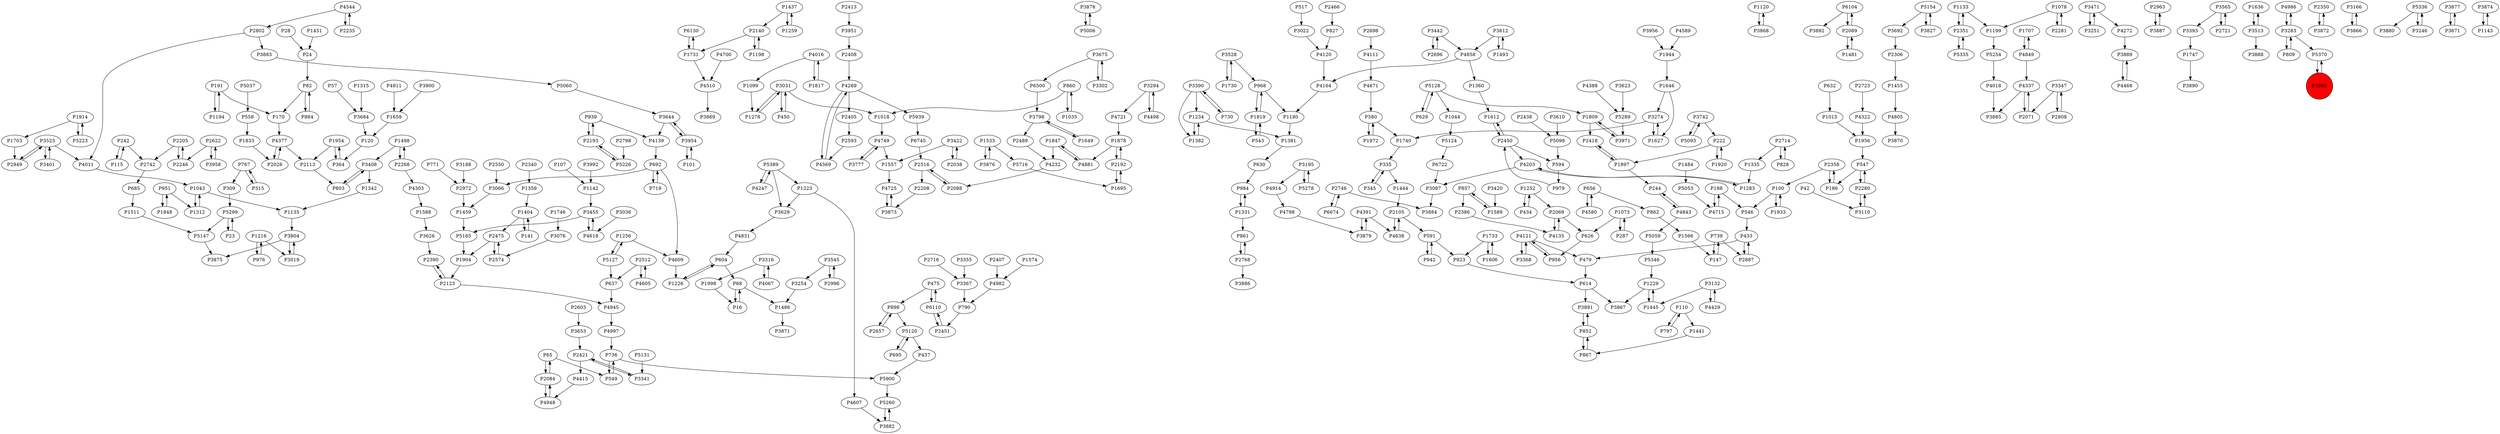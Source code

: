 digraph {
	P3523 -> P2949
	P6130 -> P1731
	P3031 -> P1278
	P1511 -> P5147
	P1498 -> P3408
	P3878 -> P5006
	P3022 -> P4120
	P591 -> P923
	P3188 -> P2972
	P1315 -> P3684
	P3294 -> P4498
	P2358 -> P100
	P6110 -> P475
	P2802 -> P3883
	P2696 -> P3442
	P3031 -> P1018
	P1437 -> P2140
	P5127 -> P637
	P3958 -> P2622
	P3195 -> P5278
	P580 -> P1740
	P939 -> P2193
	P3195 -> P4914
	P3777 -> P4749
	P3341 -> P2421
	P1646 -> P3274
	P604 -> P1226
	P2450 -> P4203
	P1848 -> P951
	P1216 -> P3019
	P2088 -> P2516
	P1252 -> P434
	P242 -> P115
	P2603 -> P3653
	P1833 -> P2026
	P1256 -> P5127
	P65 -> P2084
	P1574 -> P4982
	P3954 -> P101
	P1018 -> P4749
	P1120 -> P3868
	P1234 -> P1381
	P4391 -> P4638
	P1746 -> P3076
	P685 -> P1511
	P6110 -> P2451
	P6104 -> P3892
	P2084 -> P65
	P3900 -> P1659
	P3798 -> P1649
	P191 -> P170
	P4377 -> P2113
	P3408 -> P1342
	P4544 -> P2802
	P364 -> P1954
	P3302 -> P3675
	P4232 -> P2088
	P3883 -> P5060
	P335 -> P1444
	P5128 -> P1044
	P5299 -> P5147
	P4016 -> P1817
	P1216 -> P976
	P3401 -> P3523
	P6674 -> P2746
	P1731 -> P6130
	P1998 -> P16
	P656 -> P862
	P3367 -> P790
	P5006 -> P3878
	P1404 -> P141
	P3891 -> P852
	P4700 -> P4510
	P4715 -> P188
	P1878 -> P2192
	P6104 -> P2089
	P1897 -> P2418
	P739 -> P147
	P898 -> P2657
	P42 -> P3110
	P4121 -> P479
	P1914 -> P1703
	P141 -> P1404
	P2089 -> P1481
	P951 -> P1848
	P549 -> P736
	P827 -> P4120
	P2949 -> P3523
	P5060 -> P3644
	P3422 -> P1557
	P1493 -> P3612
	P5120 -> P437
	P3951 -> P2408
	P1897 -> P244
	P3274 -> P1627
	P1044 -> P5124
	P1486 -> P3871
	P4120 -> P4164
	P2622 -> P3958
	P1612 -> P2450
	P3545 -> P2996
	P4203 -> P3087
	P5037 -> P558
	P65 -> P549
	P547 -> P2280
	P4749 -> P1557
	P979 -> P2450
	P984 -> P1331
	P4997 -> P736
	P2306 -> P1455
	P4203 -> P1283
	P147 -> P739
	P2390 -> P2123
	P862 -> P1566
	P5223 -> P1914
	P1099 -> P1278
	P867 -> P852
	P309 -> P5299
	P1707 -> P4849
	P1256 -> P4609
	P4849 -> P1707
	P4269 -> P4569
	P1360 -> P1612
	P4303 -> P1588
	P2026 -> P4377
	P861 -> P2768
	P923 -> P614
	P857 -> P2386
	P1956 -> P547
	P100 -> P1933
	P860 -> P1035
	P626 -> P956
	P2038 -> P3422
	P2105 -> P4638
	P242 -> P2742
	P5226 -> P2193
	P2268 -> P1498
	P2340 -> P1359
	P2280 -> P547
	P1312 -> P1043
	P3442 -> P4858
	P2450 -> P594
	P1229 -> P3867
	P1259 -> P1437
	P5900 -> P5260
	P1331 -> P861
	P101 -> P3954
	P5278 -> P3195
	P4544 -> P2235
	P3742 -> P5093
	P4337 -> P3885
	P857 -> P1589
	P3110 -> P2280
	P3684 -> P120
	P630 -> P984
	P3455 -> P5165
	P3889 -> P4468
	P4139 -> P692
	P3442 -> P2696
	P6722 -> P3087
	P3644 -> P3954
	P860 -> P1018
	P767 -> P315
	P3251 -> P3471
	P3087 -> P3884
	P3675 -> P6500
	P1944 -> P1646
	P884 -> P82
	P767 -> P309
	P4638 -> P2105
	P82 -> P884
	P3692 -> P2306
	P1223 -> P3629
	P4498 -> P3294
	P1740 -> P335
	P2963 -> P3887
	P1933 -> P100
	P1733 -> P923
	P2205 -> P2246
	P736 -> P549
	P3422 -> P2038
	P16 -> P68
	P2408 -> P4269
	P4831 -> P604
	P1234 -> P1382
	P4805 -> P3870
	P5260 -> P3882
	P1498 -> P2268
	P4843 -> P244
	P244 -> P4843
	P110 -> P1441
	P3355 -> P3367
	P2123 -> P2390
	P2069 -> P626
	P68 -> P1486
	P2071 -> P4337
	P3393 -> P1747
	P4377 -> P2026
	P1382 -> P1234
	P4858 -> P1360
	P5059 -> P5346
	P2622 -> P2246
	P2574 -> P2475
	P4388 -> P5289
	P1627 -> P3274
	P1636 -> P3513
	P2192 -> P1878
	P771 -> P2972
	P3798 -> P2489
	P580 -> P1972
	P1914 -> P5223
	P3956 -> P1944
	P4269 -> P5939
	P1817 -> P4016
	P4986 -> P3283
	P2140 -> P1198
	P4749 -> P3777
	P3036 -> P4618
	P3274 -> P1740
	P3471 -> P3251
	P809 -> P3283
	P4605 -> P2512
	P604 -> P68
	P2350 -> P3872
	P1733 -> P1606
	P2413 -> P3951
	P1659 -> P120
	P3390 -> P1234
	P1566 -> P147
	P2089 -> P6104
	P2113 -> P803
	P3283 -> P5370
	P730 -> P3390
	P4858 -> P4164
	P186 -> P2358
	P797 -> P110
	P3612 -> P1493
	P475 -> P898
	P2593 -> P4569
	P3992 -> P1142
	P692 -> P4609
	P5389 -> P1223
	P1589 -> P857
	P5716 -> P1695
	P3612 -> P4858
	P2421 -> P4415
	P3523 -> P4011
	P2246 -> P2205
	P4135 -> P2069
	P2123 -> P4945
	P4609 -> P1226
	P3513 -> P3888
	P1484 -> P5053
	P1459 -> P5165
	P5154 -> P3827
	P2105 -> P591
	P3882 -> P5260
	P1533 -> P5716
	P1445 -> P1229
	P1819 -> P968
	P1920 -> P222
	P2714 -> P1335
	P3132 -> P4429
	P2451 -> P6110
	P23 -> P5299
	P3076 -> P2574
	P4945 -> P4997
	P4016 -> P1099
	P2438 -> P5099
	P475 -> P6110
	P4067 -> P3316
	P942 -> P591
	P4798 -> P3879
	P107 -> P1142
	P2489 -> P4232
	P2280 -> P3110
	P3545 -> P3254
	P3455 -> P4618
	P3954 -> P3644
	P1142 -> P3455
	P1954 -> P2113
	P695 -> P5120
	P614 -> P3867
	P335 -> P345
	P4881 -> P1847
	P5147 -> P3875
	P3742 -> P222
	P1073 -> P287
	P3166 -> P3866
	P3528 -> P1730
	P3887 -> P2963
	P3408 -> P803
	P3471 -> P4272
	P3390 -> P730
	P3031 -> P450
	P2450 -> P1612
	P543 -> P1819
	P2714 -> P828
	P3879 -> P4391
	P3523 -> P3401
	P2351 -> P5335
	P5335 -> P2351
	P1180 -> P1381
	P4429 -> P3132
	P1847 -> P4881
	P1229 -> P1445
	P1133 -> P2351
	P3283 -> P4986
	P188 -> P546
	P2421 -> P3341
	P4164 -> P1180
	P1437 -> P1259
	P5254 -> P4018
	P3971 -> P1809
	P5346 -> P1229
	P1252 -> P2069
	P100 -> P546
	P2281 -> P1078
	P4337 -> P2071
	P2268 -> P4303
	P2972 -> P1459
	P1015 -> P1956
	P2386 -> P4135
	P1649 -> P3798
	P434 -> P1252
	P5939 -> P6745
	P1703 -> P2949
	P5336 -> P3880
	P3877 -> P3671
	P5127 -> P1256
	P1381 -> P630
	P2516 -> P2088
	P28 -> P24
	P6500 -> P3798
	P4911 -> P1659
	P188 -> P4715
	P5389 -> P4247
	P1359 -> P1404
	P951 -> P1312
	P3565 -> P2721
	P1035 -> P860
	P2996 -> P3545
	P3653 -> P2421
	P1904 -> P2123
	P2887 -> P433
	P3066 -> P1459
	P5131 -> P3341
	P2193 -> P939
	P1847 -> P4232
	P4580 -> P656
	P1451 -> P24
	P2475 -> P2574
	P1283 -> P4203
	P517 -> P3022
	P968 -> P1180
	P629 -> P5128
	P3420 -> P1589
	P4725 -> P3873
	P4589 -> P1944
	P5053 -> P4715
	P3868 -> P1120
	P1226 -> P604
	P1481 -> P2089
	P1695 -> P2192
	P3528 -> P968
	P1809 -> P2418
	P1133 -> P1199
	P5299 -> P23
	P790 -> P2451
	P3316 -> P1998
	P1223 -> P4607
	P3294 -> P4721
	P2512 -> P4605
	P5154 -> P3692
	P1198 -> P2140
	P2192 -> P1695
	P5128 -> P1809
	P2698 -> P4111
	P2351 -> P1133
	P1441 -> P867
	P315 -> P767
	P2798 -> P5226
	P3873 -> P4725
	P3347 -> P2071
	P2205 -> P2742
	P5289 -> P3971
	P3675 -> P3302
	P2742 -> P685
	P2405 -> P2593
	P287 -> P1073
	P2466 -> P827
	P2358 -> P186
	P2084 -> P4948
	P3246 -> P5336
	P5370 -> P3865
	P1455 -> P4805
	P4607 -> P3882
	P546 -> P433
	P3610 -> P5099
	P1557 -> P4725
	P939 -> P4139
	P692 -> P719
	P656 -> P4580
	P4272 -> P3889
	P1135 -> P3804
	P1043 -> P1312
	P1194 -> P191
	P1646 -> P1627
	P3254 -> P1486
	P3827 -> P5154
	P1078 -> P1199
	P191 -> P1194
	P5120 -> P695
	P4322 -> P1956
	P898 -> P5120
	P692 -> P3066
	P4948 -> P2084
	P1533 -> P3876
	P1878 -> P4881
	P57 -> P3684
	P5165 -> P1904
	P1731 -> P4510
	P2808 -> P3347
	P433 -> P2887
	P2768 -> P861
	P591 -> P942
	P736 -> P5900
	P4468 -> P3889
	P2550 -> P3066
	P2716 -> P3367
	P222 -> P1897
	P3644 -> P4139
	P170 -> P4377
	P110 -> P797
	P4247 -> P5389
	P1809 -> P3971
	P2723 -> P4322
	P5389 -> P3629
	P4415 -> P4948
	P5093 -> P3742
	P3866 -> P3166
	P3283 -> P809
	P3347 -> P2808
	P2208 -> P3873
	P4269 -> P2405
	P2516 -> P2208
	P5099 -> P594
	P614 -> P3891
	P3368 -> P4121
	P2721 -> P3565
	P2657 -> P898
	P433 -> P479
	P4849 -> P4337
	P2475 -> P1904
	P3865 -> P5370
	P1747 -> P3890
	P4121 -> P3368
	P4121 -> P956
	P1954 -> P364
	P2418 -> P1897
	P3132 -> P1445
	P547 -> P186
	P1331 -> P984
	P1819 -> P543
	P1588 -> P3626
	P2193 -> P5226
	P739 -> P2887
	P3876 -> P1533
	P4111 -> P4671
	P4510 -> P3869
	P4671 -> P580
	P803 -> P3408
	P3629 -> P4831
	P4843 -> P5059
	P4569 -> P4269
	P1335 -> P1283
	P968 -> P1819
	P2407 -> P4982
	P1278 -> P3031
	P1404 -> P2475
	P120 -> P364
	P479 -> P614
	P3623 -> P5289
	P852 -> P867
	P1342 -> P1135
	P3874 -> P1143
	P1606 -> P1733
	P4982 -> P790
	P2802 -> P4011
	P24 -> P82
	P345 -> P335
	P2746 -> P6674
	P3626 -> P2390
	P450 -> P3031
	P3804 -> P3019
	P594 -> P979
	P437 -> P5900
	P558 -> P1833
	P3872 -> P2350
	P2746 -> P3884
	P719 -> P692
	P5128 -> P629
	P976 -> P1216
	P3513 -> P1636
	P6745 -> P2516
	P115 -> P242
	P1143 -> P3874
	P1043 -> P1135
	P828 -> P2714
	P2235 -> P4544
	P1199 -> P5254
	P4391 -> P3879
	P2512 -> P637
	P637 -> P4945
	P4618 -> P3455
	P3671 -> P3877
	P3804 -> P3875
	P5124 -> P6722
	P5336 -> P3246
	P4018 -> P3885
	P3565 -> P3393
	P2140 -> P1731
	P3390 -> P1382
	P4721 -> P1878
	P3019 -> P3804
	P956 -> P4121
	P1444 -> P2105
	P1078 -> P2281
	P2069 -> P4135
	P1972 -> P580
	P68 -> P16
	P1730 -> P3528
	P82 -> P170
	P4011 -> P1043
	P222 -> P1920
	P2768 -> P3886
	P3316 -> P4067
	P1073 -> P626
	P852 -> P3891
	P632 -> P1015
	P4914 -> P4798
	P3865 [shape=circle]
	P3865 [style=filled]
	P3865 [fillcolor=red]
}